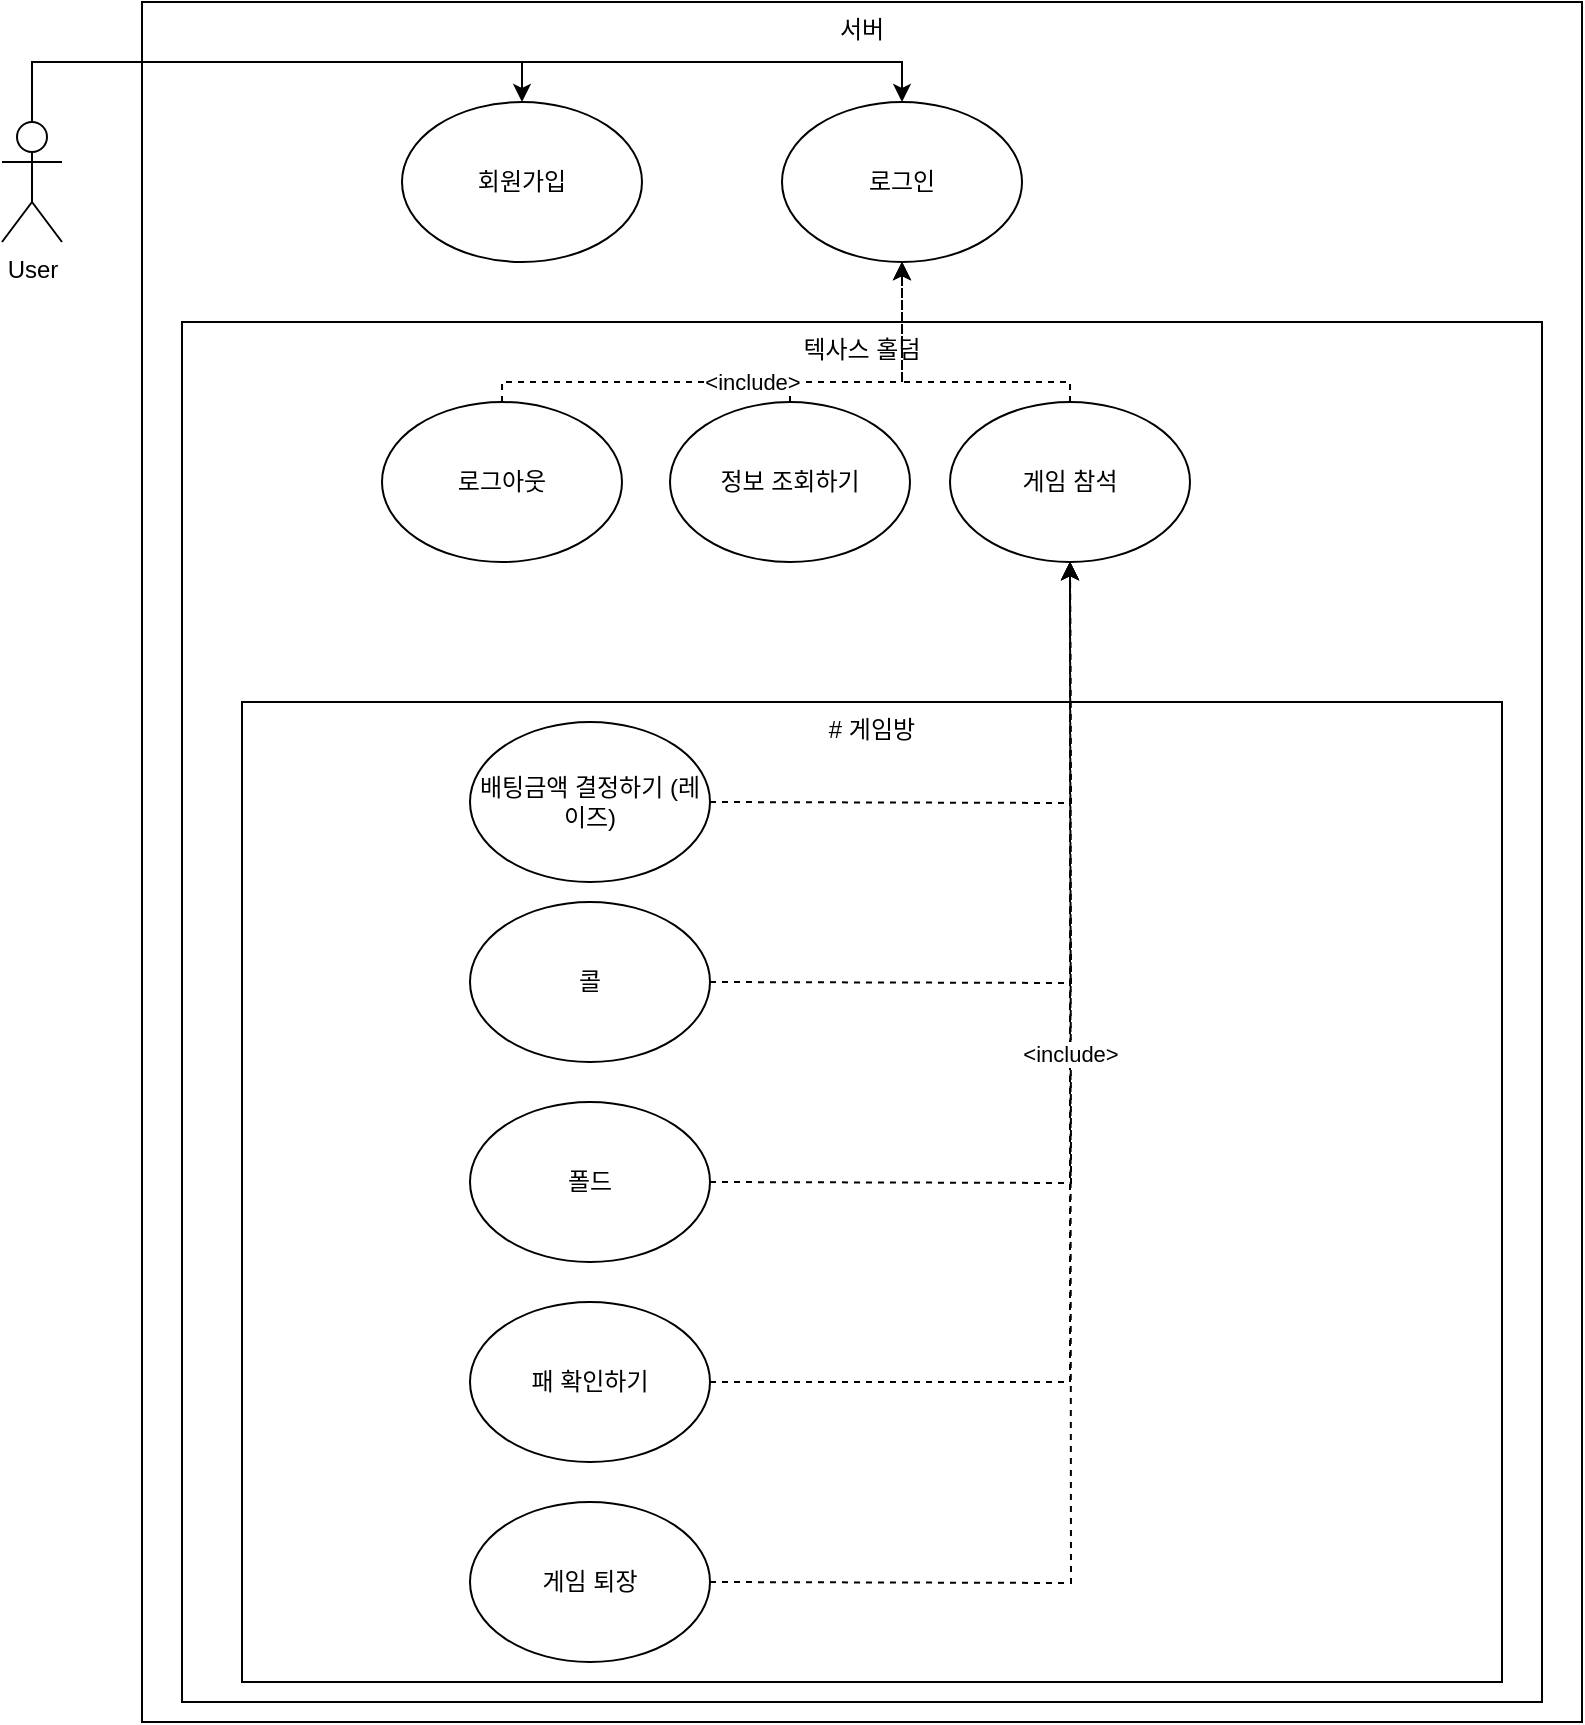 <mxfile version="15.4.1" type="github">
  <diagram id="y-EOfLyRayrffuNytPgW" name="Page-1">
    <mxGraphModel dx="1182" dy="1933" grid="1" gridSize="10" guides="1" tooltips="1" connect="1" arrows="1" fold="1" page="1" pageScale="1" pageWidth="827" pageHeight="1169" math="0" shadow="0">
      <root>
        <mxCell id="0" />
        <mxCell id="1" parent="0" />
        <mxCell id="BDkGL1UXGUK9MqZ0ccRs-2" value="서버" style="rounded=0;whiteSpace=wrap;html=1;verticalAlign=top;" parent="1" vertex="1">
          <mxGeometry x="190" y="-90" width="720" height="860" as="geometry" />
        </mxCell>
        <mxCell id="It_J201JycvOayyEyo5P-18" value="텍사스 홀덤" style="rounded=0;whiteSpace=wrap;html=1;verticalAlign=top;" vertex="1" parent="1">
          <mxGeometry x="210" y="70" width="680" height="690" as="geometry" />
        </mxCell>
        <mxCell id="It_J201JycvOayyEyo5P-51" value="# 게임방" style="rounded=0;whiteSpace=wrap;html=1;verticalAlign=top;" vertex="1" parent="1">
          <mxGeometry x="240" y="260" width="630" height="490" as="geometry" />
        </mxCell>
        <mxCell id="It_J201JycvOayyEyo5P-41" style="edgeStyle=orthogonalEdgeStyle;rounded=0;orthogonalLoop=1;jettySize=auto;html=1;endArrow=classic;endFill=1;entryX=0.5;entryY=1;entryDx=0;entryDy=0;dashed=1;" edge="1" parent="1" source="FhCvCFaldwQa_D8-2yYc-1" target="It_J201JycvOayyEyo5P-27">
          <mxGeometry relative="1" as="geometry">
            <mxPoint x="570" y="50" as="targetPoint" />
            <Array as="points">
              <mxPoint x="654" y="100" />
              <mxPoint x="570" y="100" />
            </Array>
          </mxGeometry>
        </mxCell>
        <mxCell id="FhCvCFaldwQa_D8-2yYc-1" value="게임 참석" style="ellipse;whiteSpace=wrap;html=1;" parent="1" vertex="1">
          <mxGeometry x="594" y="110" width="120" height="80" as="geometry" />
        </mxCell>
        <mxCell id="XDTb-5lJ9CkzeO3RCMUf-2" value="배팅금액 결정하기 (레이즈)" style="ellipse;whiteSpace=wrap;html=1;" parent="1" vertex="1">
          <mxGeometry x="354" y="270" width="120" height="80" as="geometry" />
        </mxCell>
        <mxCell id="XDTb-5lJ9CkzeO3RCMUf-3" value="콜" style="ellipse;whiteSpace=wrap;html=1;" parent="1" vertex="1">
          <mxGeometry x="354" y="360" width="120" height="80" as="geometry" />
        </mxCell>
        <mxCell id="It_J201JycvOayyEyo5P-2" value="폴드" style="ellipse;whiteSpace=wrap;html=1;" vertex="1" parent="1">
          <mxGeometry x="354" y="460" width="120" height="80" as="geometry" />
        </mxCell>
        <mxCell id="It_J201JycvOayyEyo5P-40" style="edgeStyle=orthogonalEdgeStyle;rounded=0;orthogonalLoop=1;jettySize=auto;html=1;endArrow=classic;endFill=1;dashed=1;" edge="1" parent="1" source="It_J201JycvOayyEyo5P-12">
          <mxGeometry relative="1" as="geometry">
            <mxPoint x="570" y="40" as="targetPoint" />
            <Array as="points">
              <mxPoint x="514" y="100" />
              <mxPoint x="570" y="100" />
            </Array>
          </mxGeometry>
        </mxCell>
        <mxCell id="It_J201JycvOayyEyo5P-12" value="정보 조회하기" style="ellipse;whiteSpace=wrap;html=1;" vertex="1" parent="1">
          <mxGeometry x="454" y="110" width="120" height="80" as="geometry" />
        </mxCell>
        <mxCell id="It_J201JycvOayyEyo5P-39" value="&amp;lt;include&amp;gt;" style="edgeStyle=orthogonalEdgeStyle;rounded=0;orthogonalLoop=1;jettySize=auto;html=1;entryX=0.5;entryY=1;entryDx=0;entryDy=0;endArrow=classic;endFill=1;dashed=1;" edge="1" parent="1" source="It_J201JycvOayyEyo5P-16" target="It_J201JycvOayyEyo5P-27">
          <mxGeometry relative="1" as="geometry">
            <Array as="points">
              <mxPoint x="370" y="100" />
              <mxPoint x="570" y="100" />
            </Array>
          </mxGeometry>
        </mxCell>
        <mxCell id="It_J201JycvOayyEyo5P-16" value="로그아웃" style="ellipse;whiteSpace=wrap;html=1;" vertex="1" parent="1">
          <mxGeometry x="310" y="110" width="120" height="80" as="geometry" />
        </mxCell>
        <mxCell id="It_J201JycvOayyEyo5P-19" value="게임 퇴장" style="ellipse;whiteSpace=wrap;html=1;" vertex="1" parent="1">
          <mxGeometry x="354" y="660" width="120" height="80" as="geometry" />
        </mxCell>
        <mxCell id="It_J201JycvOayyEyo5P-58" style="edgeStyle=orthogonalEdgeStyle;rounded=0;orthogonalLoop=1;jettySize=auto;html=1;endArrow=classic;endFill=1;dashed=1;" edge="1" parent="1" source="It_J201JycvOayyEyo5P-23" target="FhCvCFaldwQa_D8-2yYc-1">
          <mxGeometry relative="1" as="geometry" />
        </mxCell>
        <mxCell id="It_J201JycvOayyEyo5P-23" value="패 확인하기" style="ellipse;whiteSpace=wrap;html=1;" vertex="1" parent="1">
          <mxGeometry x="354" y="560" width="120" height="80" as="geometry" />
        </mxCell>
        <mxCell id="It_J201JycvOayyEyo5P-27" value="로그인" style="ellipse;whiteSpace=wrap;html=1;" vertex="1" parent="1">
          <mxGeometry x="510" y="-40" width="120" height="80" as="geometry" />
        </mxCell>
        <mxCell id="It_J201JycvOayyEyo5P-28" value="회원가입" style="ellipse;whiteSpace=wrap;html=1;" vertex="1" parent="1">
          <mxGeometry x="320" y="-40" width="120" height="80" as="geometry" />
        </mxCell>
        <mxCell id="It_J201JycvOayyEyo5P-37" style="edgeStyle=orthogonalEdgeStyle;rounded=0;orthogonalLoop=1;jettySize=auto;html=1;entryX=0.5;entryY=0;entryDx=0;entryDy=0;endArrow=classic;endFill=1;" edge="1" parent="1" source="It_J201JycvOayyEyo5P-32" target="It_J201JycvOayyEyo5P-28">
          <mxGeometry relative="1" as="geometry">
            <Array as="points">
              <mxPoint x="135" y="-60" />
              <mxPoint x="380" y="-60" />
            </Array>
          </mxGeometry>
        </mxCell>
        <mxCell id="It_J201JycvOayyEyo5P-38" style="edgeStyle=orthogonalEdgeStyle;rounded=0;orthogonalLoop=1;jettySize=auto;html=1;entryX=0.5;entryY=0;entryDx=0;entryDy=0;endArrow=classic;endFill=1;" edge="1" parent="1" source="It_J201JycvOayyEyo5P-32" target="It_J201JycvOayyEyo5P-27">
          <mxGeometry relative="1" as="geometry">
            <Array as="points">
              <mxPoint x="135" y="-60" />
              <mxPoint x="570" y="-60" />
            </Array>
          </mxGeometry>
        </mxCell>
        <mxCell id="It_J201JycvOayyEyo5P-32" value="User" style="shape=umlActor;verticalLabelPosition=bottom;verticalAlign=top;html=1;outlineConnect=0;" vertex="1" parent="1">
          <mxGeometry x="120" y="-30" width="30" height="60" as="geometry" />
        </mxCell>
        <mxCell id="It_J201JycvOayyEyo5P-60" style="edgeStyle=orthogonalEdgeStyle;rounded=0;orthogonalLoop=1;jettySize=auto;html=1;endArrow=classic;endFill=1;dashed=1;" edge="1" parent="1">
          <mxGeometry relative="1" as="geometry">
            <mxPoint x="474" y="700" as="sourcePoint" />
            <mxPoint x="654" y="190" as="targetPoint" />
          </mxGeometry>
        </mxCell>
        <mxCell id="It_J201JycvOayyEyo5P-61" style="edgeStyle=orthogonalEdgeStyle;rounded=0;orthogonalLoop=1;jettySize=auto;html=1;exitX=1;exitY=0.5;exitDx=0;exitDy=0;endArrow=classic;endFill=1;dashed=1;" edge="1" parent="1">
          <mxGeometry relative="1" as="geometry">
            <mxPoint x="474" y="310" as="sourcePoint" />
            <mxPoint x="654" y="190" as="targetPoint" />
          </mxGeometry>
        </mxCell>
        <mxCell id="It_J201JycvOayyEyo5P-62" style="edgeStyle=orthogonalEdgeStyle;rounded=0;orthogonalLoop=1;jettySize=auto;html=1;exitX=1;exitY=0.5;exitDx=0;exitDy=0;endArrow=classic;endFill=1;dashed=1;" edge="1" parent="1">
          <mxGeometry relative="1" as="geometry">
            <mxPoint x="474" y="400" as="sourcePoint" />
            <mxPoint x="654" y="190" as="targetPoint" />
          </mxGeometry>
        </mxCell>
        <mxCell id="It_J201JycvOayyEyo5P-63" value="&amp;lt;include&amp;gt;" style="edgeStyle=orthogonalEdgeStyle;rounded=0;orthogonalLoop=1;jettySize=auto;html=1;entryX=0.5;entryY=1;entryDx=0;entryDy=0;endArrow=classic;endFill=1;dashed=1;" edge="1" parent="1">
          <mxGeometry relative="1" as="geometry">
            <mxPoint x="474" y="500" as="sourcePoint" />
            <mxPoint x="654" y="190" as="targetPoint" />
          </mxGeometry>
        </mxCell>
      </root>
    </mxGraphModel>
  </diagram>
</mxfile>
